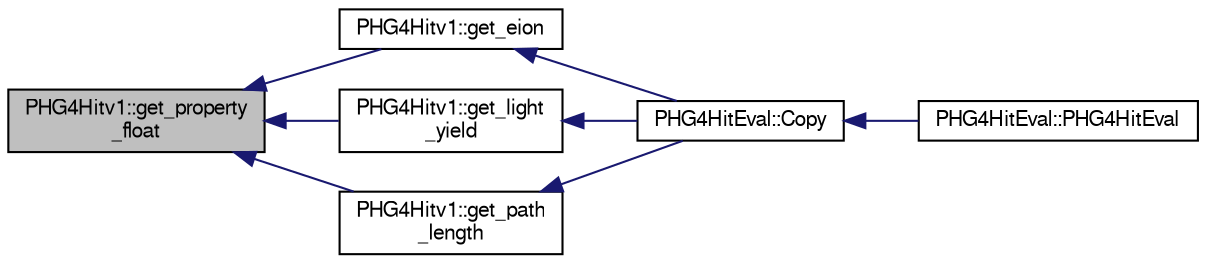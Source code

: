 digraph "PHG4Hitv1::get_property_float"
{
  bgcolor="transparent";
  edge [fontname="FreeSans",fontsize="10",labelfontname="FreeSans",labelfontsize="10"];
  node [fontname="FreeSans",fontsize="10",shape=record];
  rankdir="LR";
  Node1 [label="PHG4Hitv1::get_property\l_float",height=0.2,width=0.4,color="black", fillcolor="grey75", style="filled" fontcolor="black"];
  Node1 -> Node2 [dir="back",color="midnightblue",fontsize="10",style="solid",fontname="FreeSans"];
  Node2 [label="PHG4Hitv1::get_eion",height=0.2,width=0.4,color="black",URL="$d9/d35/classPHG4Hitv1.html#a016c06256616499ff82b468d12b521d3"];
  Node2 -> Node3 [dir="back",color="midnightblue",fontsize="10",style="solid",fontname="FreeSans"];
  Node3 [label="PHG4HitEval::Copy",height=0.2,width=0.4,color="black",URL="$d5/d60/classPHG4HitEval.html#a738e731dc05b258c3daa36b86cfe5880"];
  Node3 -> Node4 [dir="back",color="midnightblue",fontsize="10",style="solid",fontname="FreeSans"];
  Node4 [label="PHG4HitEval::PHG4HitEval",height=0.2,width=0.4,color="black",URL="$d5/d60/classPHG4HitEval.html#a2e7bc9a1230620c6f330731d0d420036"];
  Node1 -> Node5 [dir="back",color="midnightblue",fontsize="10",style="solid",fontname="FreeSans"];
  Node5 [label="PHG4Hitv1::get_light\l_yield",height=0.2,width=0.4,color="black",URL="$d9/d35/classPHG4Hitv1.html#a57f248ad72e94947c076f4bb4c208443"];
  Node5 -> Node3 [dir="back",color="midnightblue",fontsize="10",style="solid",fontname="FreeSans"];
  Node1 -> Node6 [dir="back",color="midnightblue",fontsize="10",style="solid",fontname="FreeSans"];
  Node6 [label="PHG4Hitv1::get_path\l_length",height=0.2,width=0.4,color="black",URL="$d9/d35/classPHG4Hitv1.html#a75e9cb6057c265841e1151436d221f98"];
  Node6 -> Node3 [dir="back",color="midnightblue",fontsize="10",style="solid",fontname="FreeSans"];
}
